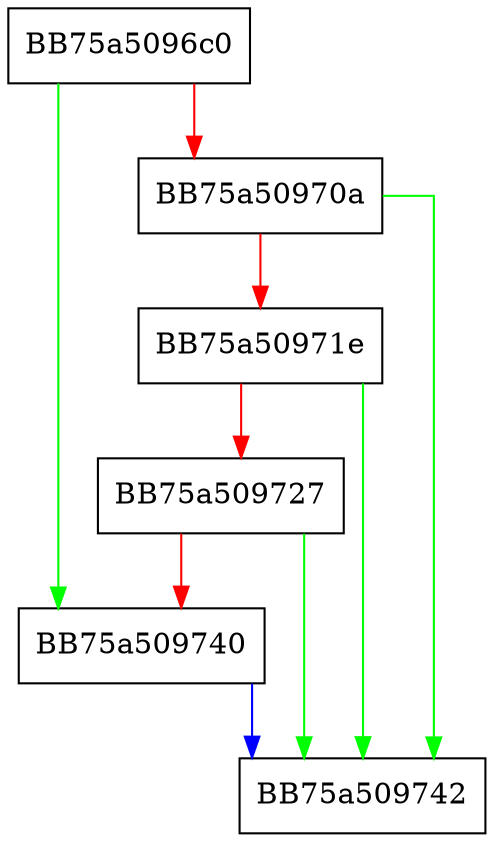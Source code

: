 digraph IsFGExcludedTarget {
  node [shape="box"];
  graph [splines=ortho];
  BB75a5096c0 -> BB75a509740 [color="green"];
  BB75a5096c0 -> BB75a50970a [color="red"];
  BB75a50970a -> BB75a509742 [color="green"];
  BB75a50970a -> BB75a50971e [color="red"];
  BB75a50971e -> BB75a509742 [color="green"];
  BB75a50971e -> BB75a509727 [color="red"];
  BB75a509727 -> BB75a509742 [color="green"];
  BB75a509727 -> BB75a509740 [color="red"];
  BB75a509740 -> BB75a509742 [color="blue"];
}